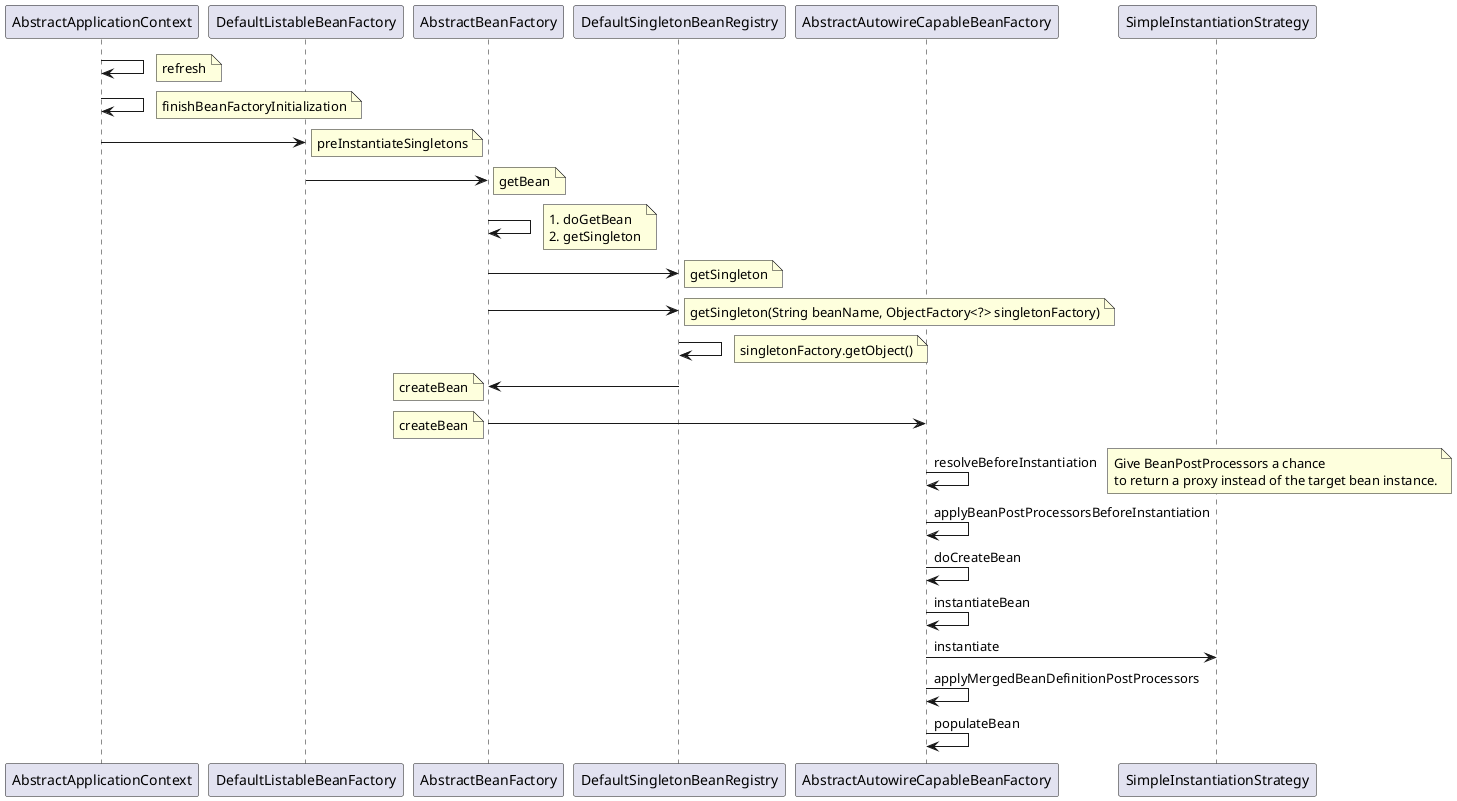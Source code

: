 @startuml
AbstractApplicationContext -> AbstractApplicationContext
note right
refresh
end note

AbstractApplicationContext -> AbstractApplicationContext
note right
finishBeanFactoryInitialization
end note

AbstractApplicationContext -> DefaultListableBeanFactory
note right
preInstantiateSingletons
end note

DefaultListableBeanFactory -> AbstractBeanFactory
note right
getBean
end note

AbstractBeanFactory -> AbstractBeanFactory
note right
1. doGetBean
2. getSingleton
end note

AbstractBeanFactory -> DefaultSingletonBeanRegistry
note right
getSingleton
end note

AbstractBeanFactory -> DefaultSingletonBeanRegistry
note right
getSingleton(String beanName, ObjectFactory<?> singletonFactory)
end note

DefaultSingletonBeanRegistry -> DefaultSingletonBeanRegistry
note right
singletonFactory.getObject()
end note

DefaultSingletonBeanRegistry -> AbstractBeanFactory
note left
createBean
end note

AbstractBeanFactory -> AbstractAutowireCapableBeanFactory
note left
createBean
end note

AbstractAutowireCapableBeanFactory -> AbstractAutowireCapableBeanFactory: resolveBeforeInstantiation
note right
Give BeanPostProcessors a chance
to return a proxy instead of the target bean instance.
end note

AbstractAutowireCapableBeanFactory -> AbstractAutowireCapableBeanFactory: applyBeanPostProcessorsBeforeInstantiation

AbstractAutowireCapableBeanFactory -> AbstractAutowireCapableBeanFactory: doCreateBean

AbstractAutowireCapableBeanFactory -> AbstractAutowireCapableBeanFactory: instantiateBean

AbstractAutowireCapableBeanFactory -> SimpleInstantiationStrategy: instantiate

AbstractAutowireCapableBeanFactory -> AbstractAutowireCapableBeanFactory: applyMergedBeanDefinitionPostProcessors

AbstractAutowireCapableBeanFactory -> AbstractAutowireCapableBeanFactory: populateBean


@enduml